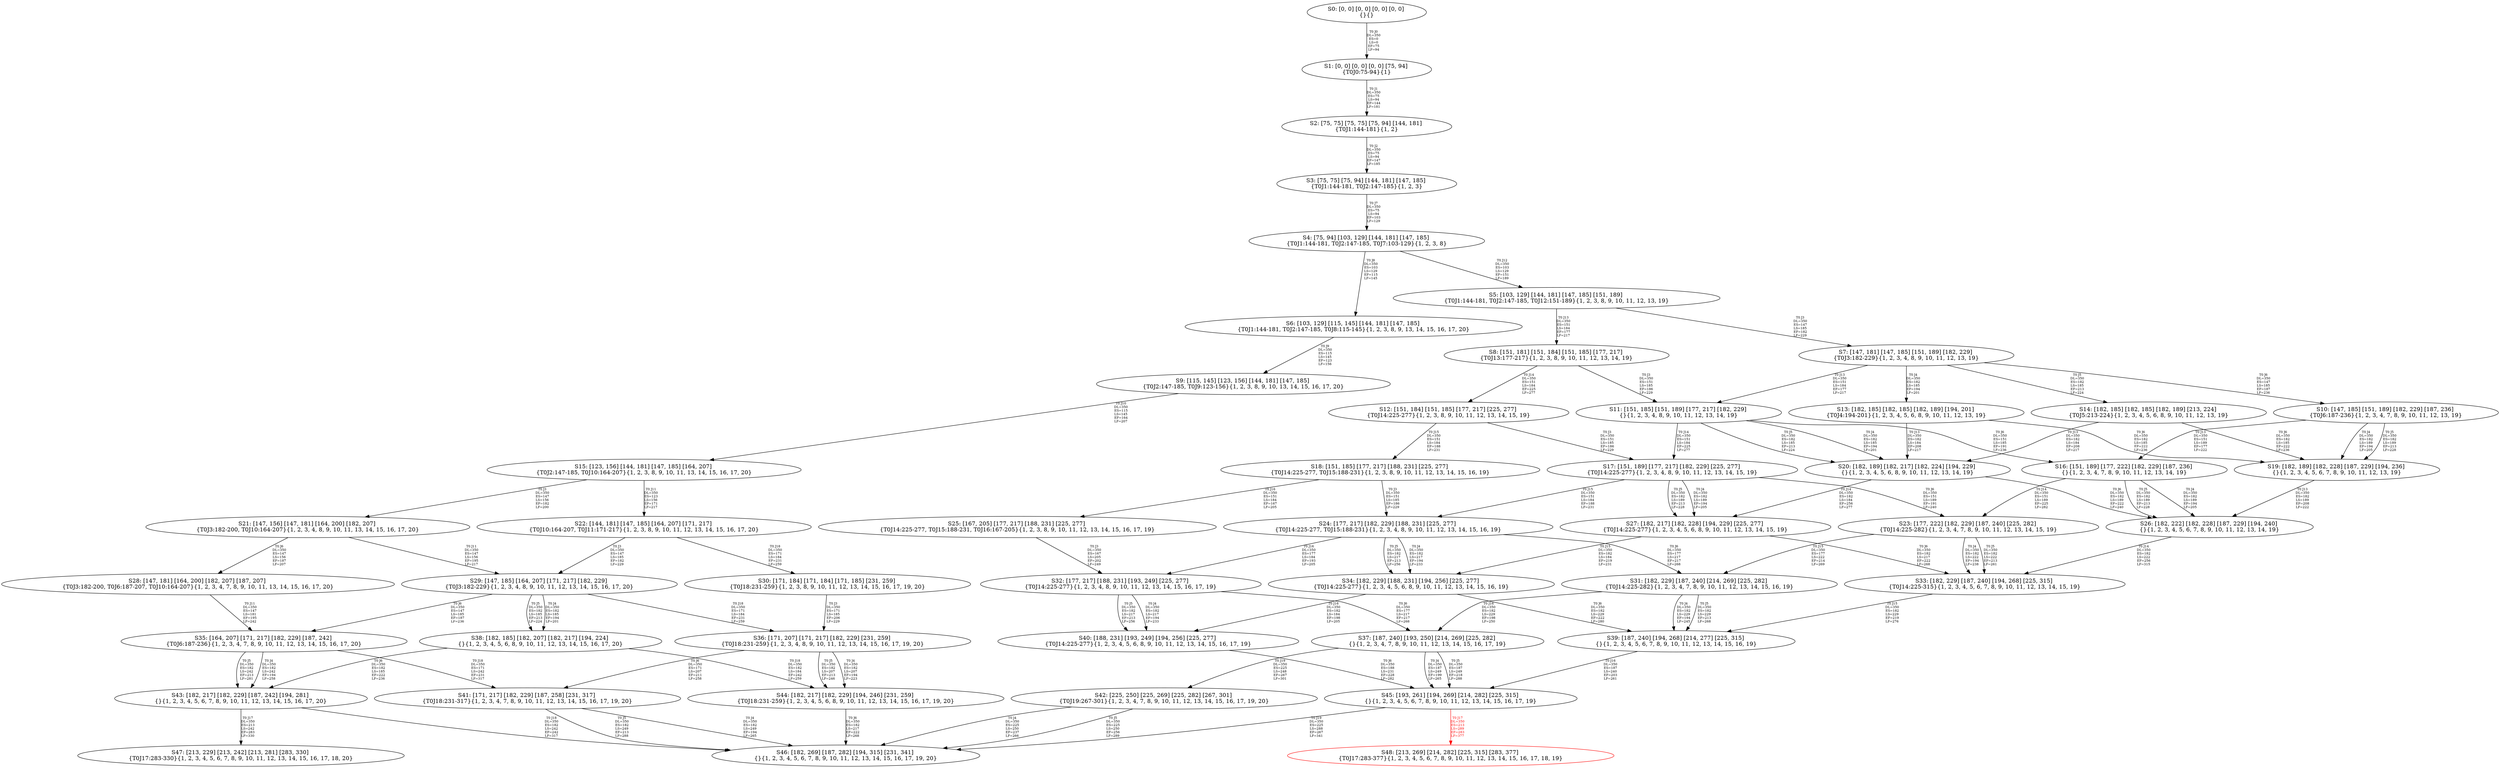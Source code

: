 digraph {
	S0[label="S0: [0, 0] [0, 0] [0, 0] [0, 0] \n{}{}"];
	S1[label="S1: [0, 0] [0, 0] [0, 0] [75, 94] \n{T0J0:75-94}{1}"];
	S2[label="S2: [75, 75] [75, 75] [75, 94] [144, 181] \n{T0J1:144-181}{1, 2}"];
	S3[label="S3: [75, 75] [75, 94] [144, 181] [147, 185] \n{T0J1:144-181, T0J2:147-185}{1, 2, 3}"];
	S4[label="S4: [75, 94] [103, 129] [144, 181] [147, 185] \n{T0J1:144-181, T0J2:147-185, T0J7:103-129}{1, 2, 3, 8}"];
	S5[label="S5: [103, 129] [144, 181] [147, 185] [151, 189] \n{T0J1:144-181, T0J2:147-185, T0J12:151-189}{1, 2, 3, 8, 9, 10, 11, 12, 13, 19}"];
	S6[label="S6: [103, 129] [115, 145] [144, 181] [147, 185] \n{T0J1:144-181, T0J2:147-185, T0J8:115-145}{1, 2, 3, 8, 9, 13, 14, 15, 16, 17, 20}"];
	S7[label="S7: [147, 181] [147, 185] [151, 189] [182, 229] \n{T0J3:182-229}{1, 2, 3, 4, 8, 9, 10, 11, 12, 13, 19}"];
	S8[label="S8: [151, 181] [151, 184] [151, 185] [177, 217] \n{T0J13:177-217}{1, 2, 3, 8, 9, 10, 11, 12, 13, 14, 19}"];
	S9[label="S9: [115, 145] [123, 156] [144, 181] [147, 185] \n{T0J2:147-185, T0J9:123-156}{1, 2, 3, 8, 9, 10, 13, 14, 15, 16, 17, 20}"];
	S10[label="S10: [147, 185] [151, 189] [182, 229] [187, 236] \n{T0J6:187-236}{1, 2, 3, 4, 7, 8, 9, 10, 11, 12, 13, 19}"];
	S11[label="S11: [151, 185] [151, 189] [177, 217] [182, 229] \n{}{1, 2, 3, 4, 8, 9, 10, 11, 12, 13, 14, 19}"];
	S12[label="S12: [151, 184] [151, 185] [177, 217] [225, 277] \n{T0J14:225-277}{1, 2, 3, 8, 9, 10, 11, 12, 13, 14, 15, 19}"];
	S13[label="S13: [182, 185] [182, 185] [182, 189] [194, 201] \n{T0J4:194-201}{1, 2, 3, 4, 5, 6, 8, 9, 10, 11, 12, 13, 19}"];
	S14[label="S14: [182, 185] [182, 185] [182, 189] [213, 224] \n{T0J5:213-224}{1, 2, 3, 4, 5, 6, 8, 9, 10, 11, 12, 13, 19}"];
	S15[label="S15: [123, 156] [144, 181] [147, 185] [164, 207] \n{T0J2:147-185, T0J10:164-207}{1, 2, 3, 8, 9, 10, 11, 13, 14, 15, 16, 17, 20}"];
	S16[label="S16: [151, 189] [177, 222] [182, 229] [187, 236] \n{}{1, 2, 3, 4, 7, 8, 9, 10, 11, 12, 13, 14, 19}"];
	S17[label="S17: [151, 189] [177, 217] [182, 229] [225, 277] \n{T0J14:225-277}{1, 2, 3, 4, 8, 9, 10, 11, 12, 13, 14, 15, 19}"];
	S18[label="S18: [151, 185] [177, 217] [188, 231] [225, 277] \n{T0J14:225-277, T0J15:188-231}{1, 2, 3, 8, 9, 10, 11, 12, 13, 14, 15, 16, 19}"];
	S19[label="S19: [182, 189] [182, 228] [187, 229] [194, 236] \n{}{1, 2, 3, 4, 5, 6, 7, 8, 9, 10, 11, 12, 13, 19}"];
	S20[label="S20: [182, 189] [182, 217] [182, 224] [194, 229] \n{}{1, 2, 3, 4, 5, 6, 8, 9, 10, 11, 12, 13, 14, 19}"];
	S21[label="S21: [147, 156] [147, 181] [164, 200] [182, 207] \n{T0J3:182-200, T0J10:164-207}{1, 2, 3, 4, 8, 9, 10, 11, 13, 14, 15, 16, 17, 20}"];
	S22[label="S22: [144, 181] [147, 185] [164, 207] [171, 217] \n{T0J10:164-207, T0J11:171-217}{1, 2, 3, 8, 9, 10, 11, 12, 13, 14, 15, 16, 17, 20}"];
	S23[label="S23: [177, 222] [182, 229] [187, 240] [225, 282] \n{T0J14:225-282}{1, 2, 3, 4, 7, 8, 9, 10, 11, 12, 13, 14, 15, 19}"];
	S24[label="S24: [177, 217] [182, 229] [188, 231] [225, 277] \n{T0J14:225-277, T0J15:188-231}{1, 2, 3, 4, 8, 9, 10, 11, 12, 13, 14, 15, 16, 19}"];
	S25[label="S25: [167, 205] [177, 217] [188, 231] [225, 277] \n{T0J14:225-277, T0J15:188-231, T0J16:167-205}{1, 2, 3, 8, 9, 10, 11, 12, 13, 14, 15, 16, 17, 19}"];
	S26[label="S26: [182, 222] [182, 228] [187, 229] [194, 240] \n{}{1, 2, 3, 4, 5, 6, 7, 8, 9, 10, 11, 12, 13, 14, 19}"];
	S27[label="S27: [182, 217] [182, 228] [194, 229] [225, 277] \n{T0J14:225-277}{1, 2, 3, 4, 5, 6, 8, 9, 10, 11, 12, 13, 14, 15, 19}"];
	S28[label="S28: [147, 181] [164, 200] [182, 207] [187, 207] \n{T0J3:182-200, T0J6:187-207, T0J10:164-207}{1, 2, 3, 4, 7, 8, 9, 10, 11, 13, 14, 15, 16, 17, 20}"];
	S29[label="S29: [147, 185] [164, 207] [171, 217] [182, 229] \n{T0J3:182-229}{1, 2, 3, 4, 8, 9, 10, 11, 12, 13, 14, 15, 16, 17, 20}"];
	S30[label="S30: [171, 184] [171, 184] [171, 185] [231, 259] \n{T0J18:231-259}{1, 2, 3, 8, 9, 10, 11, 12, 13, 14, 15, 16, 17, 19, 20}"];
	S31[label="S31: [182, 229] [187, 240] [214, 269] [225, 282] \n{T0J14:225-282}{1, 2, 3, 4, 7, 8, 9, 10, 11, 12, 13, 14, 15, 16, 19}"];
	S32[label="S32: [177, 217] [188, 231] [193, 249] [225, 277] \n{T0J14:225-277}{1, 2, 3, 4, 8, 9, 10, 11, 12, 13, 14, 15, 16, 17, 19}"];
	S33[label="S33: [182, 229] [187, 240] [194, 268] [225, 315] \n{T0J14:225-315}{1, 2, 3, 4, 5, 6, 7, 8, 9, 10, 11, 12, 13, 14, 15, 19}"];
	S34[label="S34: [182, 229] [188, 231] [194, 256] [225, 277] \n{T0J14:225-277}{1, 2, 3, 4, 5, 6, 8, 9, 10, 11, 12, 13, 14, 15, 16, 19}"];
	S35[label="S35: [164, 207] [171, 217] [182, 229] [187, 242] \n{T0J6:187-236}{1, 2, 3, 4, 7, 8, 9, 10, 11, 12, 13, 14, 15, 16, 17, 20}"];
	S36[label="S36: [171, 207] [171, 217] [182, 229] [231, 259] \n{T0J18:231-259}{1, 2, 3, 4, 8, 9, 10, 11, 12, 13, 14, 15, 16, 17, 19, 20}"];
	S37[label="S37: [187, 240] [193, 250] [214, 269] [225, 282] \n{}{1, 2, 3, 4, 7, 8, 9, 10, 11, 12, 13, 14, 15, 16, 17, 19}"];
	S38[label="S38: [182, 185] [182, 207] [182, 217] [194, 224] \n{}{1, 2, 3, 4, 5, 6, 8, 9, 10, 11, 12, 13, 14, 15, 16, 17, 20}"];
	S39[label="S39: [187, 240] [194, 268] [214, 277] [225, 315] \n{}{1, 2, 3, 4, 5, 6, 7, 8, 9, 10, 11, 12, 13, 14, 15, 16, 19}"];
	S40[label="S40: [188, 231] [193, 249] [194, 256] [225, 277] \n{T0J14:225-277}{1, 2, 3, 4, 5, 6, 8, 9, 10, 11, 12, 13, 14, 15, 16, 17, 19}"];
	S41[label="S41: [171, 217] [182, 229] [187, 258] [231, 317] \n{T0J18:231-317}{1, 2, 3, 4, 7, 8, 9, 10, 11, 12, 13, 14, 15, 16, 17, 19, 20}"];
	S42[label="S42: [225, 250] [225, 269] [225, 282] [267, 301] \n{T0J19:267-301}{1, 2, 3, 4, 7, 8, 9, 10, 11, 12, 13, 14, 15, 16, 17, 19, 20}"];
	S43[label="S43: [182, 217] [182, 229] [187, 242] [194, 281] \n{}{1, 2, 3, 4, 5, 6, 7, 8, 9, 10, 11, 12, 13, 14, 15, 16, 17, 20}"];
	S44[label="S44: [182, 217] [182, 229] [194, 246] [231, 259] \n{T0J18:231-259}{1, 2, 3, 4, 5, 6, 8, 9, 10, 11, 12, 13, 14, 15, 16, 17, 19, 20}"];
	S45[label="S45: [193, 261] [194, 269] [214, 282] [225, 315] \n{}{1, 2, 3, 4, 5, 6, 7, 8, 9, 10, 11, 12, 13, 14, 15, 16, 17, 19}"];
	S46[label="S46: [182, 269] [187, 282] [194, 315] [231, 341] \n{}{1, 2, 3, 4, 5, 6, 7, 8, 9, 10, 11, 12, 13, 14, 15, 16, 17, 19, 20}"];
	S47[label="S47: [213, 229] [213, 242] [213, 281] [283, 330] \n{T0J17:283-330}{1, 2, 3, 4, 5, 6, 7, 8, 9, 10, 11, 12, 13, 14, 15, 16, 17, 18, 20}"];
	S48[label="S48: [213, 269] [214, 282] [225, 315] [283, 377] \n{T0J17:283-377}{1, 2, 3, 4, 5, 6, 7, 8, 9, 10, 11, 12, 13, 14, 15, 16, 17, 18, 19}"];
	S0 -> S1[label="T0 J0\nDL=350\nES=0\nLS=0\nEF=75\nLF=94",fontsize=8];
	S1 -> S2[label="T0 J1\nDL=350\nES=75\nLS=94\nEF=144\nLF=181",fontsize=8];
	S2 -> S3[label="T0 J2\nDL=350\nES=75\nLS=94\nEF=147\nLF=185",fontsize=8];
	S3 -> S4[label="T0 J7\nDL=350\nES=75\nLS=94\nEF=103\nLF=129",fontsize=8];
	S4 -> S6[label="T0 J8\nDL=350\nES=103\nLS=129\nEF=115\nLF=145",fontsize=8];
	S4 -> S5[label="T0 J12\nDL=350\nES=103\nLS=129\nEF=151\nLF=189",fontsize=8];
	S5 -> S7[label="T0 J3\nDL=350\nES=147\nLS=185\nEF=182\nLF=229",fontsize=8];
	S5 -> S8[label="T0 J13\nDL=350\nES=151\nLS=184\nEF=177\nLF=217",fontsize=8];
	S6 -> S9[label="T0 J9\nDL=350\nES=115\nLS=145\nEF=123\nLF=156",fontsize=8];
	S7 -> S13[label="T0 J4\nDL=350\nES=182\nLS=185\nEF=194\nLF=201",fontsize=8];
	S7 -> S14[label="T0 J5\nDL=350\nES=182\nLS=185\nEF=213\nLF=224",fontsize=8];
	S7 -> S10[label="T0 J6\nDL=350\nES=147\nLS=185\nEF=187\nLF=236",fontsize=8];
	S7 -> S11[label="T0 J13\nDL=350\nES=151\nLS=184\nEF=177\nLF=217",fontsize=8];
	S8 -> S11[label="T0 J3\nDL=350\nES=151\nLS=185\nEF=186\nLF=229",fontsize=8];
	S8 -> S12[label="T0 J14\nDL=350\nES=151\nLS=184\nEF=225\nLF=277",fontsize=8];
	S9 -> S15[label="T0 J10\nDL=350\nES=115\nLS=145\nEF=164\nLF=207",fontsize=8];
	S10 -> S19[label="T0 J4\nDL=350\nES=182\nLS=189\nEF=194\nLF=205",fontsize=8];
	S10 -> S19[label="T0 J5\nDL=350\nES=182\nLS=189\nEF=213\nLF=228",fontsize=8];
	S10 -> S16[label="T0 J13\nDL=350\nES=151\nLS=189\nEF=177\nLF=222",fontsize=8];
	S11 -> S20[label="T0 J4\nDL=350\nES=182\nLS=185\nEF=194\nLF=201",fontsize=8];
	S11 -> S20[label="T0 J5\nDL=350\nES=182\nLS=185\nEF=213\nLF=224",fontsize=8];
	S11 -> S16[label="T0 J6\nDL=350\nES=151\nLS=185\nEF=191\nLF=236",fontsize=8];
	S11 -> S17[label="T0 J14\nDL=350\nES=151\nLS=184\nEF=225\nLF=277",fontsize=8];
	S12 -> S17[label="T0 J3\nDL=350\nES=151\nLS=185\nEF=186\nLF=229",fontsize=8];
	S12 -> S18[label="T0 J15\nDL=350\nES=151\nLS=184\nEF=188\nLF=231",fontsize=8];
	S13 -> S19[label="T0 J6\nDL=350\nES=182\nLS=185\nEF=222\nLF=236",fontsize=8];
	S13 -> S20[label="T0 J13\nDL=350\nES=182\nLS=184\nEF=208\nLF=217",fontsize=8];
	S14 -> S19[label="T0 J6\nDL=350\nES=182\nLS=185\nEF=222\nLF=236",fontsize=8];
	S14 -> S20[label="T0 J13\nDL=350\nES=182\nLS=184\nEF=208\nLF=217",fontsize=8];
	S15 -> S21[label="T0 J3\nDL=350\nES=147\nLS=156\nEF=182\nLF=200",fontsize=8];
	S15 -> S22[label="T0 J11\nDL=350\nES=123\nLS=156\nEF=171\nLF=217",fontsize=8];
	S16 -> S26[label="T0 J4\nDL=350\nES=182\nLS=189\nEF=194\nLF=205",fontsize=8];
	S16 -> S26[label="T0 J5\nDL=350\nES=182\nLS=189\nEF=213\nLF=228",fontsize=8];
	S16 -> S23[label="T0 J14\nDL=350\nES=151\nLS=189\nEF=225\nLF=282",fontsize=8];
	S17 -> S27[label="T0 J4\nDL=350\nES=182\nLS=189\nEF=194\nLF=205",fontsize=8];
	S17 -> S27[label="T0 J5\nDL=350\nES=182\nLS=189\nEF=213\nLF=228",fontsize=8];
	S17 -> S23[label="T0 J6\nDL=350\nES=151\nLS=189\nEF=191\nLF=240",fontsize=8];
	S17 -> S24[label="T0 J15\nDL=350\nES=151\nLS=184\nEF=188\nLF=231",fontsize=8];
	S18 -> S24[label="T0 J3\nDL=350\nES=151\nLS=185\nEF=186\nLF=229",fontsize=8];
	S18 -> S25[label="T0 J16\nDL=350\nES=151\nLS=184\nEF=167\nLF=205",fontsize=8];
	S19 -> S26[label="T0 J13\nDL=350\nES=182\nLS=189\nEF=208\nLF=222",fontsize=8];
	S20 -> S26[label="T0 J6\nDL=350\nES=182\nLS=189\nEF=222\nLF=240",fontsize=8];
	S20 -> S27[label="T0 J14\nDL=350\nES=182\nLS=184\nEF=256\nLF=277",fontsize=8];
	S21 -> S28[label="T0 J6\nDL=350\nES=147\nLS=156\nEF=187\nLF=207",fontsize=8];
	S21 -> S29[label="T0 J11\nDL=350\nES=147\nLS=156\nEF=195\nLF=217",fontsize=8];
	S22 -> S29[label="T0 J3\nDL=350\nES=147\nLS=185\nEF=182\nLF=229",fontsize=8];
	S22 -> S30[label="T0 J18\nDL=350\nES=171\nLS=184\nEF=231\nLF=259",fontsize=8];
	S23 -> S33[label="T0 J4\nDL=350\nES=182\nLS=222\nEF=194\nLF=238",fontsize=8];
	S23 -> S33[label="T0 J5\nDL=350\nES=182\nLS=222\nEF=213\nLF=261",fontsize=8];
	S23 -> S31[label="T0 J15\nDL=350\nES=177\nLS=222\nEF=214\nLF=269",fontsize=8];
	S24 -> S34[label="T0 J4\nDL=350\nES=182\nLS=217\nEF=194\nLF=233",fontsize=8];
	S24 -> S34[label="T0 J5\nDL=350\nES=182\nLS=217\nEF=213\nLF=256",fontsize=8];
	S24 -> S31[label="T0 J6\nDL=350\nES=177\nLS=217\nEF=217\nLF=268",fontsize=8];
	S24 -> S32[label="T0 J16\nDL=350\nES=177\nLS=184\nEF=193\nLF=205",fontsize=8];
	S25 -> S32[label="T0 J3\nDL=350\nES=167\nLS=205\nEF=202\nLF=249",fontsize=8];
	S26 -> S33[label="T0 J14\nDL=350\nES=182\nLS=222\nEF=256\nLF=315",fontsize=8];
	S27 -> S33[label="T0 J6\nDL=350\nES=182\nLS=217\nEF=222\nLF=268",fontsize=8];
	S27 -> S34[label="T0 J15\nDL=350\nES=182\nLS=184\nEF=219\nLF=231",fontsize=8];
	S28 -> S35[label="T0 J11\nDL=350\nES=147\nLS=181\nEF=195\nLF=242",fontsize=8];
	S29 -> S38[label="T0 J4\nDL=350\nES=182\nLS=185\nEF=194\nLF=201",fontsize=8];
	S29 -> S38[label="T0 J5\nDL=350\nES=182\nLS=185\nEF=213\nLF=224",fontsize=8];
	S29 -> S35[label="T0 J6\nDL=350\nES=147\nLS=185\nEF=187\nLF=236",fontsize=8];
	S29 -> S36[label="T0 J18\nDL=350\nES=171\nLS=184\nEF=231\nLF=259",fontsize=8];
	S30 -> S36[label="T0 J3\nDL=350\nES=171\nLS=185\nEF=206\nLF=229",fontsize=8];
	S31 -> S39[label="T0 J4\nDL=350\nES=182\nLS=229\nEF=194\nLF=245",fontsize=8];
	S31 -> S39[label="T0 J5\nDL=350\nES=182\nLS=229\nEF=213\nLF=268",fontsize=8];
	S31 -> S37[label="T0 J16\nDL=350\nES=182\nLS=229\nEF=198\nLF=250",fontsize=8];
	S32 -> S40[label="T0 J4\nDL=350\nES=182\nLS=217\nEF=194\nLF=233",fontsize=8];
	S32 -> S40[label="T0 J5\nDL=350\nES=182\nLS=217\nEF=213\nLF=256",fontsize=8];
	S32 -> S37[label="T0 J6\nDL=350\nES=177\nLS=217\nEF=217\nLF=268",fontsize=8];
	S33 -> S39[label="T0 J15\nDL=350\nES=182\nLS=229\nEF=219\nLF=276",fontsize=8];
	S34 -> S39[label="T0 J6\nDL=350\nES=182\nLS=229\nEF=222\nLF=280",fontsize=8];
	S34 -> S40[label="T0 J16\nDL=350\nES=182\nLS=184\nEF=198\nLF=205",fontsize=8];
	S35 -> S43[label="T0 J4\nDL=350\nES=182\nLS=242\nEF=194\nLF=258",fontsize=8];
	S35 -> S43[label="T0 J5\nDL=350\nES=182\nLS=242\nEF=213\nLF=281",fontsize=8];
	S35 -> S41[label="T0 J18\nDL=350\nES=171\nLS=242\nEF=231\nLF=317",fontsize=8];
	S36 -> S44[label="T0 J4\nDL=350\nES=182\nLS=207\nEF=194\nLF=223",fontsize=8];
	S36 -> S44[label="T0 J5\nDL=350\nES=182\nLS=207\nEF=213\nLF=246",fontsize=8];
	S36 -> S41[label="T0 J6\nDL=350\nES=171\nLS=207\nEF=211\nLF=258",fontsize=8];
	S37 -> S45[label="T0 J4\nDL=350\nES=187\nLS=249\nEF=199\nLF=265",fontsize=8];
	S37 -> S45[label="T0 J5\nDL=350\nES=187\nLS=249\nEF=218\nLF=288",fontsize=8];
	S37 -> S42[label="T0 J19\nDL=350\nES=225\nLS=248\nEF=267\nLF=301",fontsize=8];
	S38 -> S43[label="T0 J6\nDL=350\nES=182\nLS=185\nEF=222\nLF=236",fontsize=8];
	S38 -> S44[label="T0 J18\nDL=350\nES=182\nLS=184\nEF=242\nLF=259",fontsize=8];
	S39 -> S45[label="T0 J16\nDL=350\nES=187\nLS=240\nEF=203\nLF=261",fontsize=8];
	S40 -> S45[label="T0 J6\nDL=350\nES=188\nLS=231\nEF=228\nLF=282",fontsize=8];
	S41 -> S46[label="T0 J4\nDL=350\nES=182\nLS=249\nEF=194\nLF=265",fontsize=8];
	S41 -> S46[label="T0 J5\nDL=350\nES=182\nLS=249\nEF=213\nLF=288",fontsize=8];
	S42 -> S46[label="T0 J4\nDL=350\nES=225\nLS=250\nEF=237\nLF=266",fontsize=8];
	S42 -> S46[label="T0 J5\nDL=350\nES=225\nLS=250\nEF=256\nLF=289",fontsize=8];
	S43 -> S47[label="T0 J17\nDL=350\nES=213\nLS=242\nEF=283\nLF=330",fontsize=8];
	S43 -> S46[label="T0 J18\nDL=350\nES=182\nLS=242\nEF=242\nLF=317",fontsize=8];
	S44 -> S46[label="T0 J6\nDL=350\nES=182\nLS=217\nEF=222\nLF=268",fontsize=8];
	S45 -> S48[label="T0 J17\nDL=350\nES=213\nLS=289\nEF=283\nLF=377",color=Red,fontcolor=Red,fontsize=8];
S48[color=Red];
	S45 -> S46[label="T0 J19\nDL=350\nES=225\nLS=288\nEF=267\nLF=341",fontsize=8];
}
